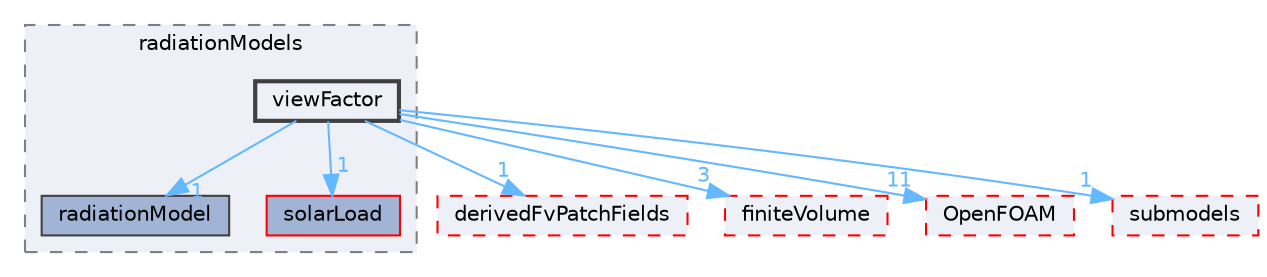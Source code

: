 digraph "src/thermophysicalModels/radiation/radiationModels/viewFactor"
{
 // LATEX_PDF_SIZE
  bgcolor="transparent";
  edge [fontname=Helvetica,fontsize=10,labelfontname=Helvetica,labelfontsize=10];
  node [fontname=Helvetica,fontsize=10,shape=box,height=0.2,width=0.4];
  compound=true
  subgraph clusterdir_23cbc874b5ea49089939faa93b6f03ce {
    graph [ bgcolor="#edf0f7", pencolor="grey50", label="radiationModels", fontname=Helvetica,fontsize=10 style="filled,dashed", URL="dir_23cbc874b5ea49089939faa93b6f03ce.html",tooltip=""]
  dir_da8c0e985838931a3604e286eeea288d [label="radiationModel", fillcolor="#a2b4d6", color="grey25", style="filled", URL="dir_da8c0e985838931a3604e286eeea288d.html",tooltip=""];
  dir_f297ea9a9f8d3c8b6996293f607cec56 [label="solarLoad", fillcolor="#a2b4d6", color="red", style="filled", URL="dir_f297ea9a9f8d3c8b6996293f607cec56.html",tooltip=""];
  dir_c8f5288f83e6b7d98c64259861f7ee56 [label="viewFactor", fillcolor="#edf0f7", color="grey25", style="filled,bold", URL="dir_c8f5288f83e6b7d98c64259861f7ee56.html",tooltip=""];
  }
  dir_530cedc3d4dca2a21c1df83b126c2fbd [label="derivedFvPatchFields", fillcolor="#edf0f7", color="red", style="filled,dashed", URL="dir_530cedc3d4dca2a21c1df83b126c2fbd.html",tooltip=""];
  dir_9bd15774b555cf7259a6fa18f99fe99b [label="finiteVolume", fillcolor="#edf0f7", color="red", style="filled,dashed", URL="dir_9bd15774b555cf7259a6fa18f99fe99b.html",tooltip=""];
  dir_c5473ff19b20e6ec4dfe5c310b3778a8 [label="OpenFOAM", fillcolor="#edf0f7", color="red", style="filled,dashed", URL="dir_c5473ff19b20e6ec4dfe5c310b3778a8.html",tooltip=""];
  dir_e8719ccd60760366888bb431a21ef811 [label="submodels", fillcolor="#edf0f7", color="red", style="filled,dashed", URL="dir_e8719ccd60760366888bb431a21ef811.html",tooltip=""];
  dir_c8f5288f83e6b7d98c64259861f7ee56->dir_530cedc3d4dca2a21c1df83b126c2fbd [headlabel="1", labeldistance=1.5 headhref="dir_004274_000890.html" href="dir_004274_000890.html" color="steelblue1" fontcolor="steelblue1"];
  dir_c8f5288f83e6b7d98c64259861f7ee56->dir_9bd15774b555cf7259a6fa18f99fe99b [headlabel="3", labeldistance=1.5 headhref="dir_004274_001387.html" href="dir_004274_001387.html" color="steelblue1" fontcolor="steelblue1"];
  dir_c8f5288f83e6b7d98c64259861f7ee56->dir_c5473ff19b20e6ec4dfe5c310b3778a8 [headlabel="11", labeldistance=1.5 headhref="dir_004274_002695.html" href="dir_004274_002695.html" color="steelblue1" fontcolor="steelblue1"];
  dir_c8f5288f83e6b7d98c64259861f7ee56->dir_da8c0e985838931a3604e286eeea288d [headlabel="1", labeldistance=1.5 headhref="dir_004274_003173.html" href="dir_004274_003173.html" color="steelblue1" fontcolor="steelblue1"];
  dir_c8f5288f83e6b7d98c64259861f7ee56->dir_e8719ccd60760366888bb431a21ef811 [headlabel="1", labeldistance=1.5 headhref="dir_004274_003806.html" href="dir_004274_003806.html" color="steelblue1" fontcolor="steelblue1"];
  dir_c8f5288f83e6b7d98c64259861f7ee56->dir_f297ea9a9f8d3c8b6996293f607cec56 [headlabel="1", labeldistance=1.5 headhref="dir_004274_003614.html" href="dir_004274_003614.html" color="steelblue1" fontcolor="steelblue1"];
}
